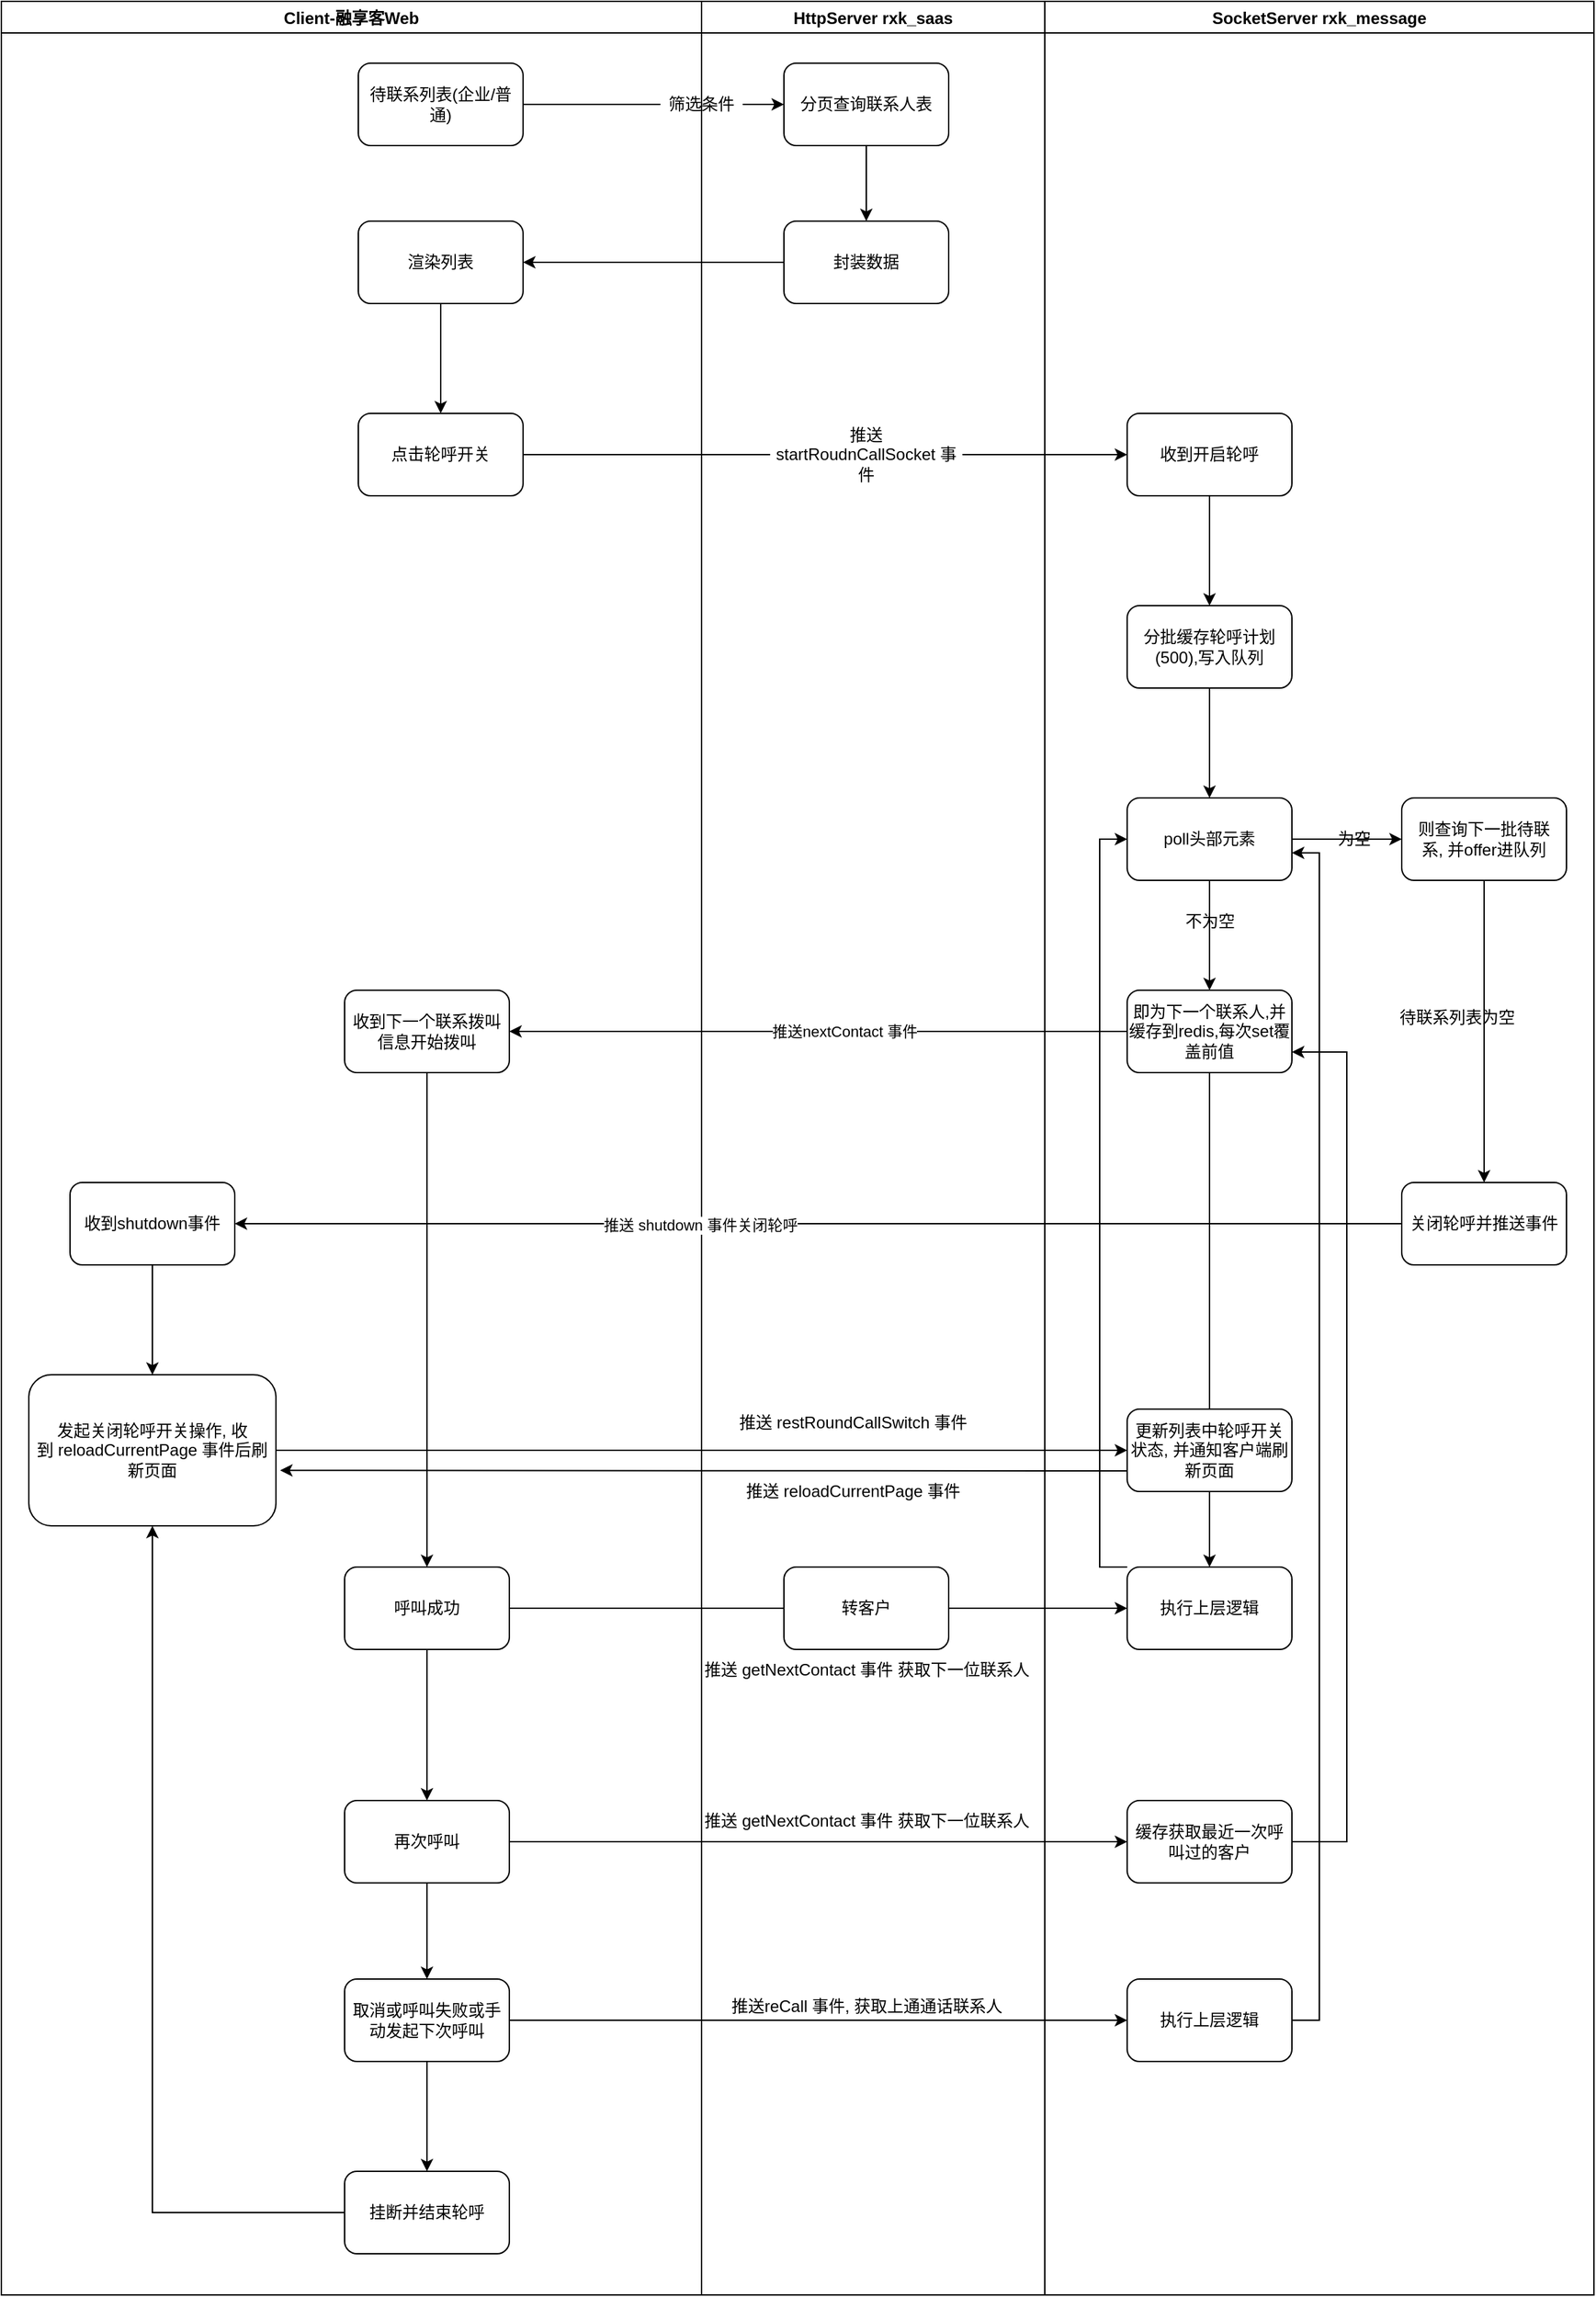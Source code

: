 <mxfile version="20.3.7" type="github">
  <diagram name="Page-1" id="c7488fd3-1785-93aa-aadb-54a6760d102a">
    <mxGraphModel dx="2521" dy="803" grid="1" gridSize="10" guides="1" tooltips="1" connect="1" arrows="1" fold="1" page="1" pageScale="1" pageWidth="1100" pageHeight="850" background="none" math="0" shadow="0">
      <root>
        <mxCell id="0" />
        <mxCell id="1" parent="0" />
        <mxCell id="j-hrNfwqryrFLlmtQv2E-1" value="Client-融享客Web" style="swimlane;" parent="1" vertex="1">
          <mxGeometry x="-50" y="60" width="510" height="1670" as="geometry" />
        </mxCell>
        <mxCell id="j-hrNfwqryrFLlmtQv2E-5" value="待联系列表(企业/普通)" style="rounded=1;whiteSpace=wrap;html=1;" parent="j-hrNfwqryrFLlmtQv2E-1" vertex="1">
          <mxGeometry x="260" y="45" width="120" height="60" as="geometry" />
        </mxCell>
        <mxCell id="j-hrNfwqryrFLlmtQv2E-15" value="" style="edgeStyle=orthogonalEdgeStyle;rounded=0;orthogonalLoop=1;jettySize=auto;html=1;" parent="j-hrNfwqryrFLlmtQv2E-1" source="j-hrNfwqryrFLlmtQv2E-12" target="j-hrNfwqryrFLlmtQv2E-14" edge="1">
          <mxGeometry relative="1" as="geometry" />
        </mxCell>
        <mxCell id="j-hrNfwqryrFLlmtQv2E-12" value="渲染列表" style="whiteSpace=wrap;html=1;rounded=1;" parent="j-hrNfwqryrFLlmtQv2E-1" vertex="1">
          <mxGeometry x="260" y="160" width="120" height="60" as="geometry" />
        </mxCell>
        <mxCell id="j-hrNfwqryrFLlmtQv2E-14" value="点击轮呼开关" style="whiteSpace=wrap;html=1;rounded=1;" parent="j-hrNfwqryrFLlmtQv2E-1" vertex="1">
          <mxGeometry x="260" y="300" width="120" height="60" as="geometry" />
        </mxCell>
        <mxCell id="j-hrNfwqryrFLlmtQv2E-62" value="" style="edgeStyle=orthogonalEdgeStyle;rounded=0;orthogonalLoop=1;jettySize=auto;html=1;" parent="j-hrNfwqryrFLlmtQv2E-1" source="j-hrNfwqryrFLlmtQv2E-32" target="j-hrNfwqryrFLlmtQv2E-61" edge="1">
          <mxGeometry relative="1" as="geometry" />
        </mxCell>
        <mxCell id="j-hrNfwqryrFLlmtQv2E-32" value="收到下一个联系拨叫信息开始拨叫" style="rounded=1;whiteSpace=wrap;html=1;" parent="j-hrNfwqryrFLlmtQv2E-1" vertex="1">
          <mxGeometry x="250" y="720" width="120" height="60" as="geometry" />
        </mxCell>
        <mxCell id="j-hrNfwqryrFLlmtQv2E-54" value="" style="edgeStyle=orthogonalEdgeStyle;rounded=0;orthogonalLoop=1;jettySize=auto;html=1;" parent="j-hrNfwqryrFLlmtQv2E-1" source="j-hrNfwqryrFLlmtQv2E-50" target="j-hrNfwqryrFLlmtQv2E-53" edge="1">
          <mxGeometry relative="1" as="geometry" />
        </mxCell>
        <mxCell id="j-hrNfwqryrFLlmtQv2E-50" value="收到shutdown事件" style="rounded=1;whiteSpace=wrap;html=1;" parent="j-hrNfwqryrFLlmtQv2E-1" vertex="1">
          <mxGeometry x="50" y="860" width="120" height="60" as="geometry" />
        </mxCell>
        <mxCell id="j-hrNfwqryrFLlmtQv2E-53" value="发起关闭轮呼开关操作,&amp;nbsp;收到&amp;nbsp;&lt;span style=&quot;&quot;&gt;reloadCurrentPage&amp;nbsp;事件后刷新页面&lt;/span&gt;" style="rounded=1;whiteSpace=wrap;html=1;" parent="j-hrNfwqryrFLlmtQv2E-1" vertex="1">
          <mxGeometry x="20" y="1000" width="180" height="110" as="geometry" />
        </mxCell>
        <mxCell id="QBYbEnMHOvJdnRV7xQiV-1" style="edgeStyle=orthogonalEdgeStyle;rounded=0;orthogonalLoop=1;jettySize=auto;html=1;exitX=0.5;exitY=1;exitDx=0;exitDy=0;" parent="j-hrNfwqryrFLlmtQv2E-1" source="j-hrNfwqryrFLlmtQv2E-61" target="j-hrNfwqryrFLlmtQv2E-78" edge="1">
          <mxGeometry relative="1" as="geometry" />
        </mxCell>
        <mxCell id="j-hrNfwqryrFLlmtQv2E-61" value="呼叫成功" style="rounded=1;whiteSpace=wrap;html=1;" parent="j-hrNfwqryrFLlmtQv2E-1" vertex="1">
          <mxGeometry x="250" y="1140" width="120" height="60" as="geometry" />
        </mxCell>
        <mxCell id="QBYbEnMHOvJdnRV7xQiV-5" value="" style="edgeStyle=orthogonalEdgeStyle;rounded=0;orthogonalLoop=1;jettySize=auto;html=1;" parent="j-hrNfwqryrFLlmtQv2E-1" source="j-hrNfwqryrFLlmtQv2E-69" target="QBYbEnMHOvJdnRV7xQiV-4" edge="1">
          <mxGeometry relative="1" as="geometry" />
        </mxCell>
        <mxCell id="j-hrNfwqryrFLlmtQv2E-69" value="取消或呼叫失败或手动发起下次呼叫" style="rounded=1;whiteSpace=wrap;html=1;" parent="j-hrNfwqryrFLlmtQv2E-1" vertex="1">
          <mxGeometry x="250" y="1440" width="120" height="60" as="geometry" />
        </mxCell>
        <mxCell id="QBYbEnMHOvJdnRV7xQiV-2" style="edgeStyle=orthogonalEdgeStyle;rounded=0;orthogonalLoop=1;jettySize=auto;html=1;exitX=0.5;exitY=1;exitDx=0;exitDy=0;" parent="j-hrNfwqryrFLlmtQv2E-1" source="j-hrNfwqryrFLlmtQv2E-78" target="j-hrNfwqryrFLlmtQv2E-69" edge="1">
          <mxGeometry relative="1" as="geometry" />
        </mxCell>
        <mxCell id="j-hrNfwqryrFLlmtQv2E-78" value="再次呼叫" style="rounded=1;whiteSpace=wrap;html=1;" parent="j-hrNfwqryrFLlmtQv2E-1" vertex="1">
          <mxGeometry x="250" y="1310" width="120" height="60" as="geometry" />
        </mxCell>
        <mxCell id="QBYbEnMHOvJdnRV7xQiV-6" style="edgeStyle=orthogonalEdgeStyle;rounded=0;orthogonalLoop=1;jettySize=auto;html=1;exitX=0;exitY=0.5;exitDx=0;exitDy=0;entryX=0.5;entryY=1;entryDx=0;entryDy=0;" parent="j-hrNfwqryrFLlmtQv2E-1" source="QBYbEnMHOvJdnRV7xQiV-4" target="j-hrNfwqryrFLlmtQv2E-53" edge="1">
          <mxGeometry relative="1" as="geometry" />
        </mxCell>
        <mxCell id="QBYbEnMHOvJdnRV7xQiV-4" value="挂断并结束轮呼" style="rounded=1;whiteSpace=wrap;html=1;" parent="j-hrNfwqryrFLlmtQv2E-1" vertex="1">
          <mxGeometry x="250" y="1580" width="120" height="60" as="geometry" />
        </mxCell>
        <mxCell id="j-hrNfwqryrFLlmtQv2E-2" value="HttpServer rxk_saas" style="swimlane;startSize=23;" parent="1" vertex="1">
          <mxGeometry x="460" y="60" width="250" height="1670" as="geometry" />
        </mxCell>
        <mxCell id="j-hrNfwqryrFLlmtQv2E-11" value="" style="edgeStyle=orthogonalEdgeStyle;rounded=0;orthogonalLoop=1;jettySize=auto;html=1;" parent="j-hrNfwqryrFLlmtQv2E-2" source="j-hrNfwqryrFLlmtQv2E-6" target="j-hrNfwqryrFLlmtQv2E-10" edge="1">
          <mxGeometry relative="1" as="geometry" />
        </mxCell>
        <mxCell id="j-hrNfwqryrFLlmtQv2E-6" value="分页查询联系人表" style="whiteSpace=wrap;html=1;rounded=1;" parent="j-hrNfwqryrFLlmtQv2E-2" vertex="1">
          <mxGeometry x="60" y="45" width="120" height="60" as="geometry" />
        </mxCell>
        <mxCell id="j-hrNfwqryrFLlmtQv2E-10" value="封装数据" style="whiteSpace=wrap;html=1;rounded=1;" parent="j-hrNfwqryrFLlmtQv2E-2" vertex="1">
          <mxGeometry x="60" y="160" width="120" height="60" as="geometry" />
        </mxCell>
        <mxCell id="j-hrNfwqryrFLlmtQv2E-18" value="推送startRoudnCallSocket&amp;nbsp;事件" style="text;html=1;strokeColor=none;fillColor=none;align=center;verticalAlign=middle;whiteSpace=wrap;rounded=0;" parent="j-hrNfwqryrFLlmtQv2E-2" vertex="1">
          <mxGeometry x="50" y="315" width="140" height="30" as="geometry" />
        </mxCell>
        <mxCell id="j-hrNfwqryrFLlmtQv2E-59" value="推送&amp;nbsp;reloadCurrentPage&amp;nbsp;事件" style="text;html=1;align=center;verticalAlign=middle;resizable=0;points=[];autosize=1;strokeColor=none;fillColor=none;" parent="j-hrNfwqryrFLlmtQv2E-2" vertex="1">
          <mxGeometry x="20" y="1070" width="180" height="30" as="geometry" />
        </mxCell>
        <mxCell id="j-hrNfwqryrFLlmtQv2E-66" value="推送&amp;nbsp;getNextContact&amp;nbsp;事件&amp;nbsp;获取下一位联系人" style="text;html=1;align=center;verticalAlign=middle;resizable=0;points=[];autosize=1;strokeColor=none;fillColor=none;" parent="j-hrNfwqryrFLlmtQv2E-2" vertex="1">
          <mxGeometry x="-10" y="1200" width="260" height="30" as="geometry" />
        </mxCell>
        <mxCell id="j-hrNfwqryrFLlmtQv2E-75" value="推送&amp;nbsp;getNextContact&amp;nbsp;事件&amp;nbsp;获取下一位联系人" style="text;html=1;align=center;verticalAlign=middle;resizable=0;points=[];autosize=1;strokeColor=none;fillColor=none;" parent="j-hrNfwqryrFLlmtQv2E-2" vertex="1">
          <mxGeometry x="-10" y="1310" width="260" height="30" as="geometry" />
        </mxCell>
        <mxCell id="j-hrNfwqryrFLlmtQv2E-82" value="推送reCall&amp;nbsp;事件,&amp;nbsp;获取上通通话联系人" style="text;html=1;align=center;verticalAlign=middle;resizable=0;points=[];autosize=1;strokeColor=none;fillColor=none;" parent="j-hrNfwqryrFLlmtQv2E-2" vertex="1">
          <mxGeometry x="10" y="1445" width="220" height="30" as="geometry" />
        </mxCell>
        <mxCell id="j-hrNfwqryrFLlmtQv2E-87" value="推送&amp;nbsp;restRoundCallSwitch 事件" style="text;html=1;align=center;verticalAlign=middle;resizable=0;points=[];autosize=1;strokeColor=none;fillColor=none;" parent="j-hrNfwqryrFLlmtQv2E-2" vertex="1">
          <mxGeometry x="15" y="1020" width="190" height="30" as="geometry" />
        </mxCell>
        <mxCell id="j-hrNfwqryrFLlmtQv2E-3" value="SocketServer rxk_message" style="swimlane;startSize=23;" parent="1" vertex="1">
          <mxGeometry x="710" y="60" width="400" height="1670" as="geometry" />
        </mxCell>
        <mxCell id="j-hrNfwqryrFLlmtQv2E-21" value="" style="edgeStyle=orthogonalEdgeStyle;rounded=0;orthogonalLoop=1;jettySize=auto;html=1;" parent="j-hrNfwqryrFLlmtQv2E-3" source="j-hrNfwqryrFLlmtQv2E-16" target="j-hrNfwqryrFLlmtQv2E-20" edge="1">
          <mxGeometry relative="1" as="geometry" />
        </mxCell>
        <mxCell id="j-hrNfwqryrFLlmtQv2E-16" value="收到开启轮呼" style="whiteSpace=wrap;html=1;rounded=1;" parent="j-hrNfwqryrFLlmtQv2E-3" vertex="1">
          <mxGeometry x="60" y="300" width="120" height="60" as="geometry" />
        </mxCell>
        <mxCell id="j-hrNfwqryrFLlmtQv2E-23" value="" style="edgeStyle=orthogonalEdgeStyle;rounded=0;orthogonalLoop=1;jettySize=auto;html=1;" parent="j-hrNfwqryrFLlmtQv2E-3" source="j-hrNfwqryrFLlmtQv2E-20" target="j-hrNfwqryrFLlmtQv2E-22" edge="1">
          <mxGeometry relative="1" as="geometry" />
        </mxCell>
        <mxCell id="j-hrNfwqryrFLlmtQv2E-20" value="分批缓存轮呼计划(500),写入队列" style="whiteSpace=wrap;html=1;rounded=1;" parent="j-hrNfwqryrFLlmtQv2E-3" vertex="1">
          <mxGeometry x="60" y="440" width="120" height="60" as="geometry" />
        </mxCell>
        <mxCell id="j-hrNfwqryrFLlmtQv2E-28" value="" style="edgeStyle=orthogonalEdgeStyle;rounded=0;orthogonalLoop=1;jettySize=auto;html=1;" parent="j-hrNfwqryrFLlmtQv2E-3" source="j-hrNfwqryrFLlmtQv2E-22" target="j-hrNfwqryrFLlmtQv2E-27" edge="1">
          <mxGeometry relative="1" as="geometry" />
        </mxCell>
        <mxCell id="j-hrNfwqryrFLlmtQv2E-45" value="" style="edgeStyle=orthogonalEdgeStyle;rounded=0;orthogonalLoop=1;jettySize=auto;html=1;" parent="j-hrNfwqryrFLlmtQv2E-3" source="j-hrNfwqryrFLlmtQv2E-22" target="j-hrNfwqryrFLlmtQv2E-44" edge="1">
          <mxGeometry relative="1" as="geometry" />
        </mxCell>
        <mxCell id="j-hrNfwqryrFLlmtQv2E-22" value="poll头部元素" style="whiteSpace=wrap;html=1;rounded=1;" parent="j-hrNfwqryrFLlmtQv2E-3" vertex="1">
          <mxGeometry x="60" y="580" width="120" height="60" as="geometry" />
        </mxCell>
        <mxCell id="j-hrNfwqryrFLlmtQv2E-64" value="" style="edgeStyle=orthogonalEdgeStyle;rounded=0;orthogonalLoop=1;jettySize=auto;html=1;" parent="j-hrNfwqryrFLlmtQv2E-3" source="j-hrNfwqryrFLlmtQv2E-27" target="j-hrNfwqryrFLlmtQv2E-63" edge="1">
          <mxGeometry relative="1" as="geometry" />
        </mxCell>
        <mxCell id="j-hrNfwqryrFLlmtQv2E-27" value="即为下一个联系人,并缓存到redis,每次set覆盖前值" style="whiteSpace=wrap;html=1;rounded=1;" parent="j-hrNfwqryrFLlmtQv2E-3" vertex="1">
          <mxGeometry x="60" y="720" width="120" height="60" as="geometry" />
        </mxCell>
        <mxCell id="j-hrNfwqryrFLlmtQv2E-29" value="不为空" style="text;html=1;align=center;verticalAlign=middle;resizable=0;points=[];autosize=1;strokeColor=none;fillColor=none;" parent="j-hrNfwqryrFLlmtQv2E-3" vertex="1">
          <mxGeometry x="90" y="655" width="60" height="30" as="geometry" />
        </mxCell>
        <mxCell id="j-hrNfwqryrFLlmtQv2E-44" value="则查询下一批待联系,&amp;nbsp;并offer进队列" style="whiteSpace=wrap;html=1;rounded=1;" parent="j-hrNfwqryrFLlmtQv2E-3" vertex="1">
          <mxGeometry x="260" y="580" width="120" height="60" as="geometry" />
        </mxCell>
        <mxCell id="j-hrNfwqryrFLlmtQv2E-47" value="为空" style="text;html=1;align=center;verticalAlign=middle;resizable=0;points=[];autosize=1;strokeColor=none;fillColor=none;" parent="j-hrNfwqryrFLlmtQv2E-3" vertex="1">
          <mxGeometry x="200" y="595" width="50" height="30" as="geometry" />
        </mxCell>
        <mxCell id="j-hrNfwqryrFLlmtQv2E-55" value="更新列表中轮呼开关状态,&amp;nbsp;并通知客户端刷新页面" style="rounded=1;whiteSpace=wrap;html=1;" parent="j-hrNfwqryrFLlmtQv2E-3" vertex="1">
          <mxGeometry x="60" y="1025" width="120" height="60" as="geometry" />
        </mxCell>
        <mxCell id="j-hrNfwqryrFLlmtQv2E-63" value="执行上层逻辑" style="whiteSpace=wrap;html=1;rounded=1;" parent="j-hrNfwqryrFLlmtQv2E-3" vertex="1">
          <mxGeometry x="60" y="1140" width="120" height="60" as="geometry" />
        </mxCell>
        <mxCell id="CMMjVT12dhUXujPnyMMX-4" style="edgeStyle=orthogonalEdgeStyle;rounded=0;orthogonalLoop=1;jettySize=auto;html=1;exitX=1;exitY=0.5;exitDx=0;exitDy=0;" edge="1" parent="j-hrNfwqryrFLlmtQv2E-3" source="j-hrNfwqryrFLlmtQv2E-73">
          <mxGeometry relative="1" as="geometry">
            <mxPoint x="180" y="620" as="targetPoint" />
            <Array as="points">
              <mxPoint x="200" y="1470" />
              <mxPoint x="200" y="620" />
              <mxPoint x="180" y="620" />
            </Array>
          </mxGeometry>
        </mxCell>
        <mxCell id="j-hrNfwqryrFLlmtQv2E-73" value="执行上层逻辑" style="whiteSpace=wrap;html=1;rounded=1;" parent="j-hrNfwqryrFLlmtQv2E-3" vertex="1">
          <mxGeometry x="60" y="1440" width="120" height="60" as="geometry" />
        </mxCell>
        <mxCell id="j-hrNfwqryrFLlmtQv2E-77" style="edgeStyle=orthogonalEdgeStyle;rounded=0;orthogonalLoop=1;jettySize=auto;html=1;exitX=0;exitY=0;exitDx=0;exitDy=0;entryX=0;entryY=0.5;entryDx=0;entryDy=0;" parent="j-hrNfwqryrFLlmtQv2E-3" source="j-hrNfwqryrFLlmtQv2E-63" target="j-hrNfwqryrFLlmtQv2E-22" edge="1">
          <mxGeometry relative="1" as="geometry">
            <mxPoint x="40" y="600" as="targetPoint" />
            <Array as="points">
              <mxPoint x="40" y="1140" />
              <mxPoint x="40" y="610" />
            </Array>
          </mxGeometry>
        </mxCell>
        <mxCell id="CMMjVT12dhUXujPnyMMX-6" style="edgeStyle=orthogonalEdgeStyle;rounded=0;orthogonalLoop=1;jettySize=auto;html=1;exitX=1;exitY=0.5;exitDx=0;exitDy=0;entryX=1;entryY=0.75;entryDx=0;entryDy=0;" edge="1" parent="j-hrNfwqryrFLlmtQv2E-3" source="j-hrNfwqryrFLlmtQv2E-80" target="j-hrNfwqryrFLlmtQv2E-27">
          <mxGeometry relative="1" as="geometry">
            <Array as="points">
              <mxPoint x="220" y="1340" />
              <mxPoint x="220" y="765" />
            </Array>
          </mxGeometry>
        </mxCell>
        <mxCell id="j-hrNfwqryrFLlmtQv2E-80" value="缓存获取最近一次呼叫过的客户" style="whiteSpace=wrap;html=1;rounded=1;" parent="j-hrNfwqryrFLlmtQv2E-3" vertex="1">
          <mxGeometry x="60" y="1310" width="120" height="60" as="geometry" />
        </mxCell>
        <mxCell id="j-hrNfwqryrFLlmtQv2E-48" value="关闭轮呼并推送事件" style="whiteSpace=wrap;html=1;rounded=1;" parent="j-hrNfwqryrFLlmtQv2E-3" vertex="1">
          <mxGeometry x="260" y="860" width="120" height="60" as="geometry" />
        </mxCell>
        <mxCell id="j-hrNfwqryrFLlmtQv2E-49" value="" style="edgeStyle=orthogonalEdgeStyle;rounded=0;orthogonalLoop=1;jettySize=auto;html=1;" parent="j-hrNfwqryrFLlmtQv2E-3" source="j-hrNfwqryrFLlmtQv2E-44" target="j-hrNfwqryrFLlmtQv2E-48" edge="1">
          <mxGeometry relative="1" as="geometry" />
        </mxCell>
        <mxCell id="j-hrNfwqryrFLlmtQv2E-7" value="" style="edgeStyle=orthogonalEdgeStyle;rounded=0;orthogonalLoop=1;jettySize=auto;html=1;startArrow=none;" parent="1" source="j-hrNfwqryrFLlmtQv2E-8" target="j-hrNfwqryrFLlmtQv2E-6" edge="1">
          <mxGeometry relative="1" as="geometry" />
        </mxCell>
        <mxCell id="j-hrNfwqryrFLlmtQv2E-8" value="筛选条件" style="text;html=1;strokeColor=none;fillColor=none;align=center;verticalAlign=middle;whiteSpace=wrap;rounded=0;" parent="1" vertex="1">
          <mxGeometry x="430" y="120" width="60" height="30" as="geometry" />
        </mxCell>
        <mxCell id="j-hrNfwqryrFLlmtQv2E-9" value="" style="edgeStyle=orthogonalEdgeStyle;rounded=0;orthogonalLoop=1;jettySize=auto;html=1;endArrow=none;" parent="1" source="j-hrNfwqryrFLlmtQv2E-5" target="j-hrNfwqryrFLlmtQv2E-8" edge="1">
          <mxGeometry relative="1" as="geometry">
            <mxPoint x="400" y="135" as="sourcePoint" />
            <mxPoint x="520" y="135" as="targetPoint" />
          </mxGeometry>
        </mxCell>
        <mxCell id="j-hrNfwqryrFLlmtQv2E-13" style="edgeStyle=orthogonalEdgeStyle;rounded=0;orthogonalLoop=1;jettySize=auto;html=1;exitX=0;exitY=0.5;exitDx=0;exitDy=0;" parent="1" source="j-hrNfwqryrFLlmtQv2E-10" target="j-hrNfwqryrFLlmtQv2E-12" edge="1">
          <mxGeometry relative="1" as="geometry" />
        </mxCell>
        <mxCell id="j-hrNfwqryrFLlmtQv2E-17" style="edgeStyle=orthogonalEdgeStyle;rounded=0;orthogonalLoop=1;jettySize=auto;html=1;exitX=1;exitY=0.5;exitDx=0;exitDy=0;startArrow=none;" parent="1" source="j-hrNfwqryrFLlmtQv2E-18" target="j-hrNfwqryrFLlmtQv2E-16" edge="1">
          <mxGeometry relative="1" as="geometry" />
        </mxCell>
        <mxCell id="j-hrNfwqryrFLlmtQv2E-19" value="" style="edgeStyle=orthogonalEdgeStyle;rounded=0;orthogonalLoop=1;jettySize=auto;html=1;exitX=1;exitY=0.5;exitDx=0;exitDy=0;endArrow=none;" parent="1" source="j-hrNfwqryrFLlmtQv2E-14" target="j-hrNfwqryrFLlmtQv2E-18" edge="1">
          <mxGeometry relative="1" as="geometry">
            <mxPoint x="390" y="390" as="sourcePoint" />
            <mxPoint x="760" y="390" as="targetPoint" />
          </mxGeometry>
        </mxCell>
        <mxCell id="j-hrNfwqryrFLlmtQv2E-33" style="edgeStyle=orthogonalEdgeStyle;rounded=0;orthogonalLoop=1;jettySize=auto;html=1;exitX=0;exitY=0.5;exitDx=0;exitDy=0;" parent="1" source="j-hrNfwqryrFLlmtQv2E-27" target="j-hrNfwqryrFLlmtQv2E-32" edge="1">
          <mxGeometry relative="1" as="geometry" />
        </mxCell>
        <mxCell id="j-hrNfwqryrFLlmtQv2E-34" value="推送nextContact&amp;nbsp;事件" style="edgeLabel;html=1;align=center;verticalAlign=middle;resizable=0;points=[];" parent="j-hrNfwqryrFLlmtQv2E-33" vertex="1" connectable="0">
          <mxGeometry x="-0.084" y="-4" relative="1" as="geometry">
            <mxPoint y="4" as="offset" />
          </mxGeometry>
        </mxCell>
        <mxCell id="j-hrNfwqryrFLlmtQv2E-51" style="edgeStyle=orthogonalEdgeStyle;rounded=0;orthogonalLoop=1;jettySize=auto;html=1;exitX=0;exitY=0.5;exitDx=0;exitDy=0;" parent="1" source="j-hrNfwqryrFLlmtQv2E-48" target="j-hrNfwqryrFLlmtQv2E-50" edge="1">
          <mxGeometry relative="1" as="geometry" />
        </mxCell>
        <mxCell id="j-hrNfwqryrFLlmtQv2E-52" value="推送&amp;nbsp;shutdown&amp;nbsp;事件关闭轮呼" style="edgeLabel;html=1;align=center;verticalAlign=middle;resizable=0;points=[];" parent="j-hrNfwqryrFLlmtQv2E-51" vertex="1" connectable="0">
          <mxGeometry x="0.203" y="1" relative="1" as="geometry">
            <mxPoint as="offset" />
          </mxGeometry>
        </mxCell>
        <mxCell id="j-hrNfwqryrFLlmtQv2E-56" style="edgeStyle=orthogonalEdgeStyle;rounded=0;orthogonalLoop=1;jettySize=auto;html=1;exitX=1;exitY=0.5;exitDx=0;exitDy=0;entryX=0;entryY=0.5;entryDx=0;entryDy=0;" parent="1" source="j-hrNfwqryrFLlmtQv2E-53" target="j-hrNfwqryrFLlmtQv2E-55" edge="1">
          <mxGeometry relative="1" as="geometry" />
        </mxCell>
        <mxCell id="j-hrNfwqryrFLlmtQv2E-58" value="" style="endArrow=classic;html=1;rounded=0;entryX=1.017;entryY=0.633;entryDx=0;entryDy=0;entryPerimeter=0;exitX=0;exitY=0.75;exitDx=0;exitDy=0;" parent="1" source="j-hrNfwqryrFLlmtQv2E-55" target="j-hrNfwqryrFLlmtQv2E-53" edge="1">
          <mxGeometry width="50" height="50" relative="1" as="geometry">
            <mxPoint x="750" y="1130" as="sourcePoint" />
            <mxPoint x="590" y="1140" as="targetPoint" />
          </mxGeometry>
        </mxCell>
        <mxCell id="j-hrNfwqryrFLlmtQv2E-60" value="待联系列表为空" style="text;html=1;align=center;verticalAlign=middle;resizable=0;points=[];autosize=1;strokeColor=none;fillColor=none;" parent="1" vertex="1">
          <mxGeometry x="955" y="785" width="110" height="30" as="geometry" />
        </mxCell>
        <mxCell id="j-hrNfwqryrFLlmtQv2E-65" style="edgeStyle=orthogonalEdgeStyle;rounded=0;orthogonalLoop=1;jettySize=auto;html=1;exitX=1;exitY=0.5;exitDx=0;exitDy=0;" parent="1" source="j-hrNfwqryrFLlmtQv2E-61" target="j-hrNfwqryrFLlmtQv2E-63" edge="1">
          <mxGeometry relative="1" as="geometry" />
        </mxCell>
        <mxCell id="j-hrNfwqryrFLlmtQv2E-72" value="转客户" style="rounded=1;whiteSpace=wrap;html=1;" parent="1" vertex="1">
          <mxGeometry x="520" y="1200" width="120" height="60" as="geometry" />
        </mxCell>
        <mxCell id="j-hrNfwqryrFLlmtQv2E-74" style="edgeStyle=orthogonalEdgeStyle;rounded=0;orthogonalLoop=1;jettySize=auto;html=1;exitX=1;exitY=0.5;exitDx=0;exitDy=0;" parent="1" source="j-hrNfwqryrFLlmtQv2E-69" target="j-hrNfwqryrFLlmtQv2E-73" edge="1">
          <mxGeometry relative="1" as="geometry" />
        </mxCell>
        <mxCell id="j-hrNfwqryrFLlmtQv2E-81" style="edgeStyle=orthogonalEdgeStyle;rounded=0;orthogonalLoop=1;jettySize=auto;html=1;exitX=1;exitY=0.5;exitDx=0;exitDy=0;" parent="1" source="j-hrNfwqryrFLlmtQv2E-78" target="j-hrNfwqryrFLlmtQv2E-80" edge="1">
          <mxGeometry relative="1" as="geometry" />
        </mxCell>
      </root>
    </mxGraphModel>
  </diagram>
</mxfile>
